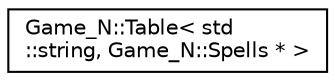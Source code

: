 digraph "Graphical Class Hierarchy"
{
 // LATEX_PDF_SIZE
  edge [fontname="Helvetica",fontsize="10",labelfontname="Helvetica",labelfontsize="10"];
  node [fontname="Helvetica",fontsize="10",shape=record];
  rankdir="LR";
  Node0 [label="Game_N::Table\< std\l::string, Game_N::Spells * \>",height=0.2,width=0.4,color="black", fillcolor="white", style="filled",URL="$classGame__N_1_1Table.html",tooltip=" "];
}
